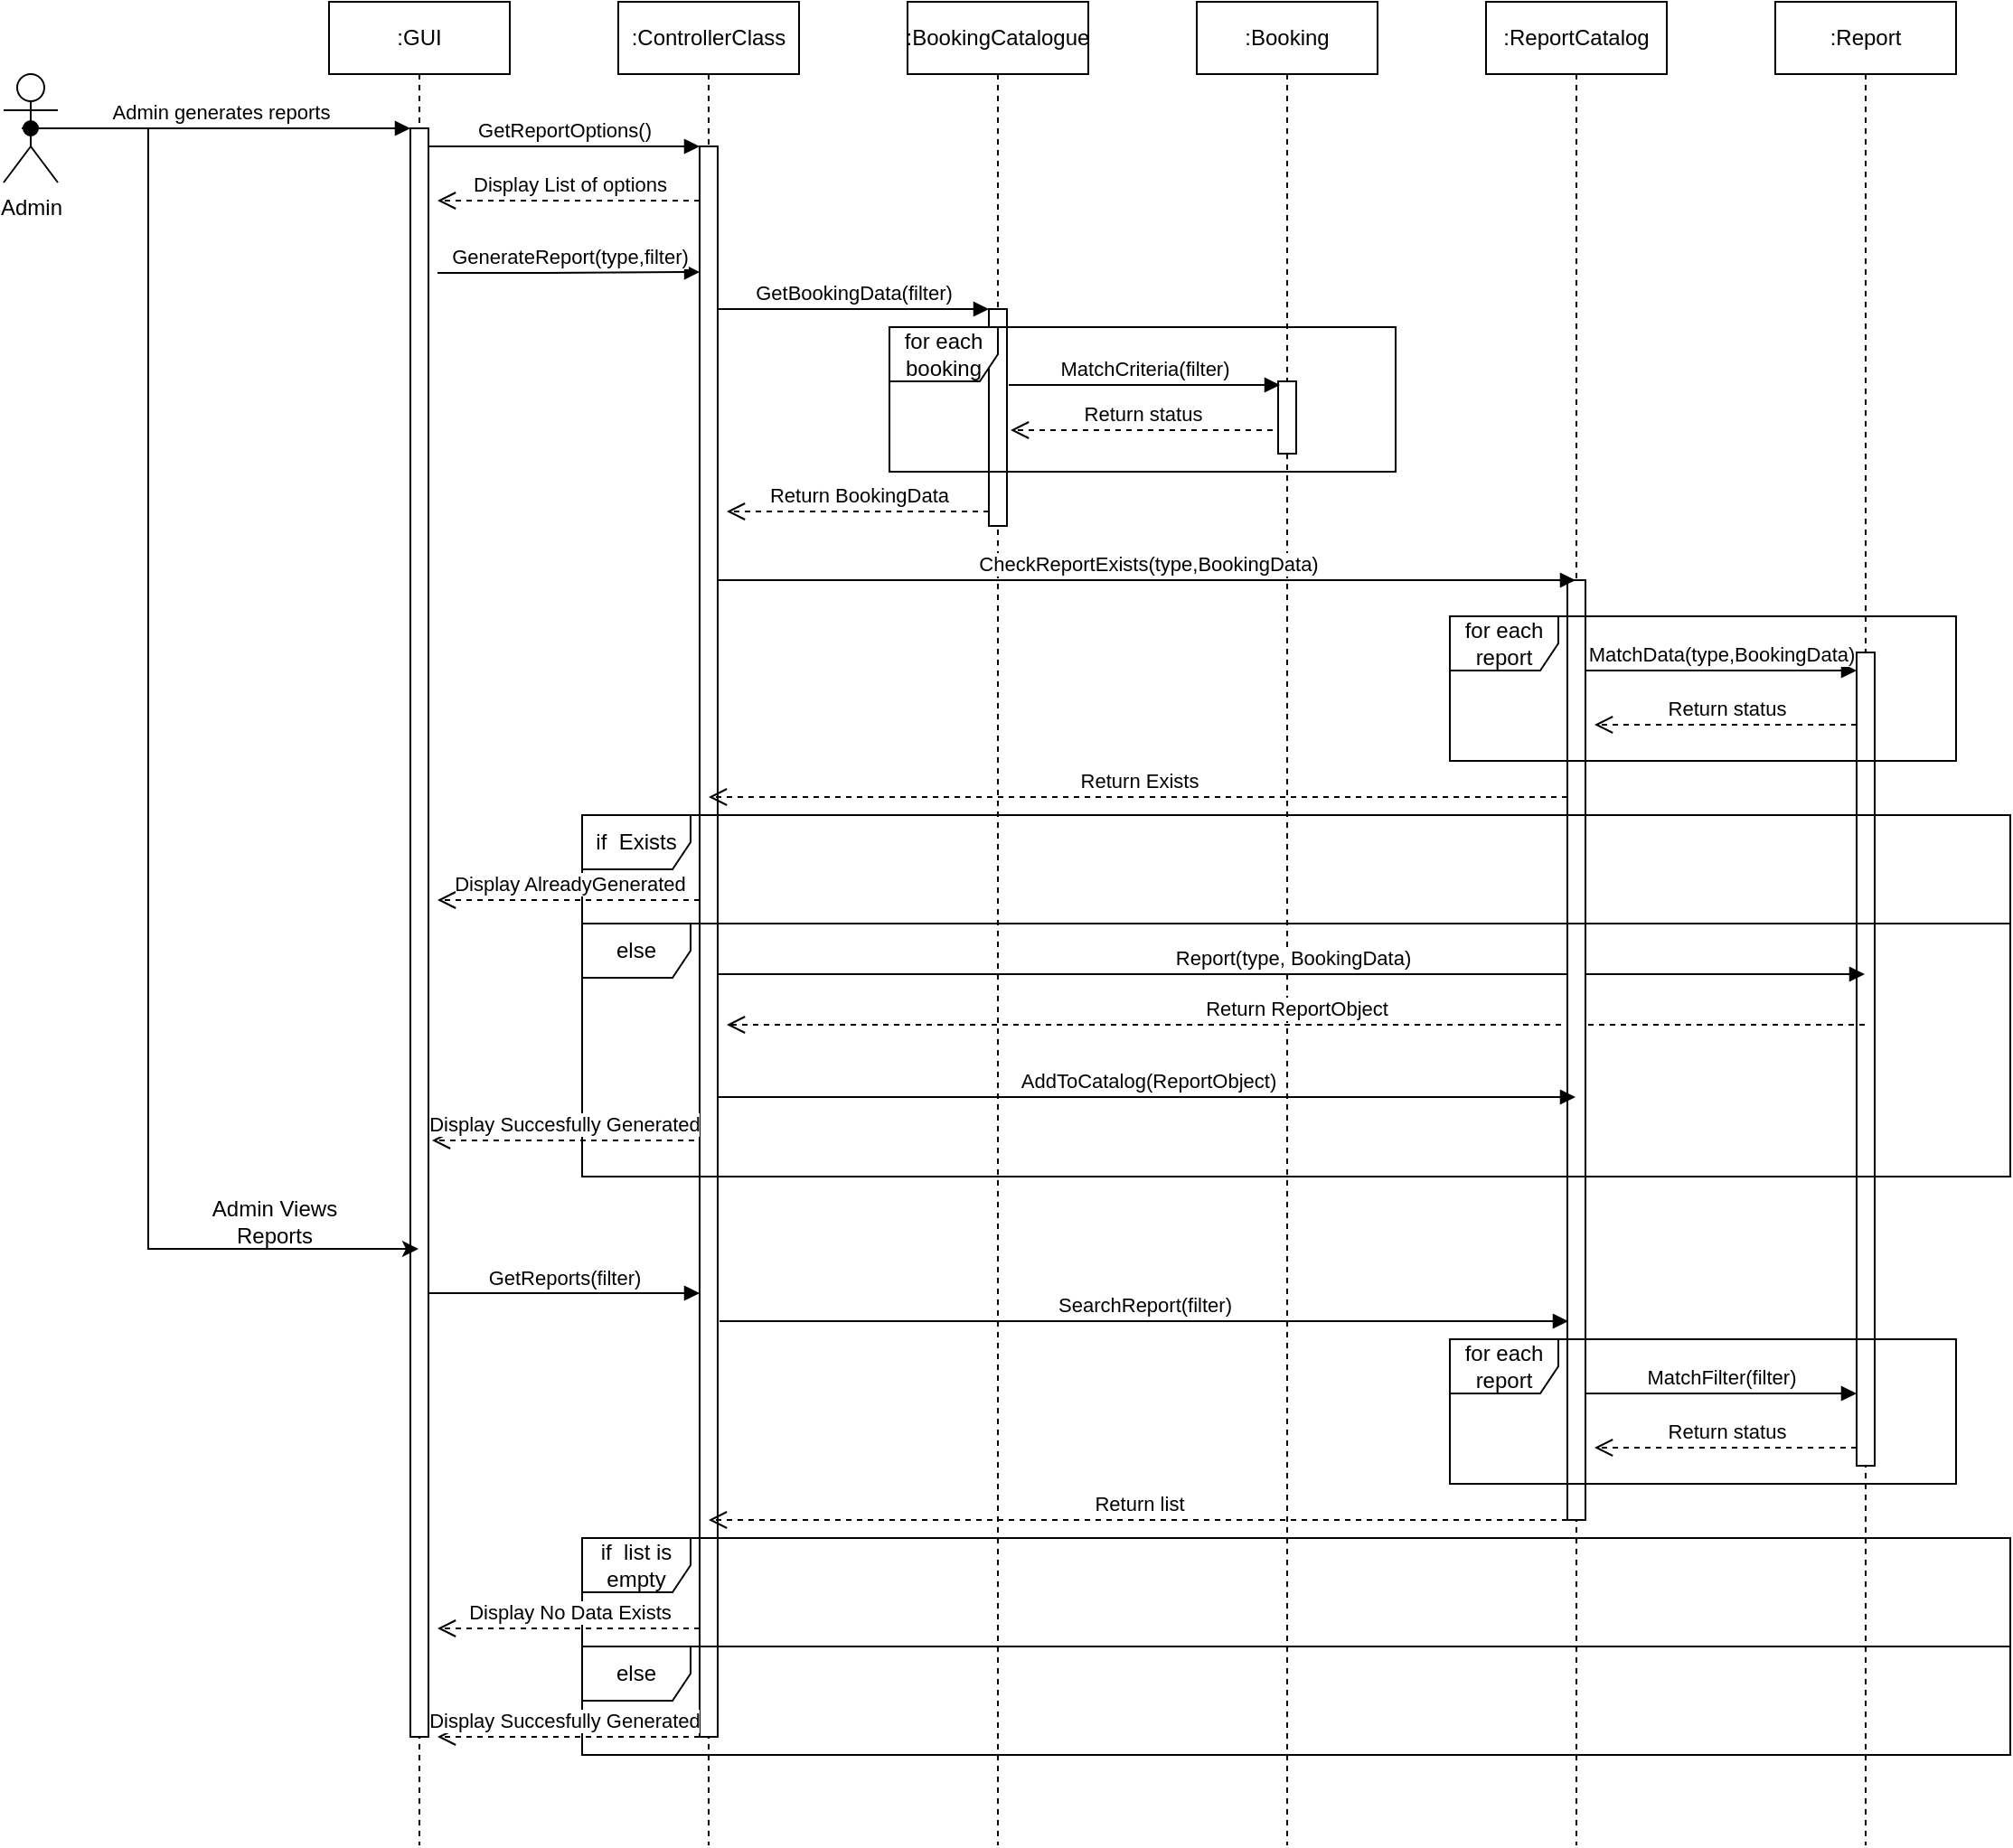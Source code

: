 <mxfile version="28.2.7">
  <diagram name="Page-1" id="2YBvvXClWsGukQMizWep">
    <mxGraphModel grid="1" page="1" gridSize="10" guides="1" tooltips="1" connect="1" arrows="1" fold="1" pageScale="1" pageWidth="850" pageHeight="1100" math="0" shadow="0">
      <root>
        <mxCell id="0" />
        <mxCell id="1" parent="0" />
        <mxCell id="aM9ryv3xv72pqoxQDRHE-1" value=":GUI" style="shape=umlLifeline;perimeter=lifelinePerimeter;whiteSpace=wrap;html=1;container=0;dropTarget=0;collapsible=0;recursiveResize=0;outlineConnect=0;portConstraint=eastwest;newEdgeStyle={&quot;edgeStyle&quot;:&quot;elbowEdgeStyle&quot;,&quot;elbow&quot;:&quot;vertical&quot;,&quot;curved&quot;:0,&quot;rounded&quot;:0};" vertex="1" parent="1">
          <mxGeometry x="60" y="40" width="100" height="1020" as="geometry" />
        </mxCell>
        <mxCell id="aM9ryv3xv72pqoxQDRHE-2" value="" style="html=1;points=[];perimeter=orthogonalPerimeter;outlineConnect=0;targetShapes=umlLifeline;portConstraint=eastwest;newEdgeStyle={&quot;edgeStyle&quot;:&quot;elbowEdgeStyle&quot;,&quot;elbow&quot;:&quot;vertical&quot;,&quot;curved&quot;:0,&quot;rounded&quot;:0};" vertex="1" parent="aM9ryv3xv72pqoxQDRHE-1">
          <mxGeometry x="45" y="70" width="10" height="890" as="geometry" />
        </mxCell>
        <mxCell id="aM9ryv3xv72pqoxQDRHE-5" value=":ControllerClass" style="shape=umlLifeline;perimeter=lifelinePerimeter;whiteSpace=wrap;html=1;container=0;dropTarget=0;collapsible=0;recursiveResize=0;outlineConnect=0;portConstraint=eastwest;newEdgeStyle={&quot;edgeStyle&quot;:&quot;elbowEdgeStyle&quot;,&quot;elbow&quot;:&quot;vertical&quot;,&quot;curved&quot;:0,&quot;rounded&quot;:0};" vertex="1" parent="1">
          <mxGeometry x="220" y="40" width="100" height="1020" as="geometry" />
        </mxCell>
        <mxCell id="aM9ryv3xv72pqoxQDRHE-6" value="" style="html=1;points=[];perimeter=orthogonalPerimeter;outlineConnect=0;targetShapes=umlLifeline;portConstraint=eastwest;newEdgeStyle={&quot;edgeStyle&quot;:&quot;elbowEdgeStyle&quot;,&quot;elbow&quot;:&quot;vertical&quot;,&quot;curved&quot;:0,&quot;rounded&quot;:0};" vertex="1" parent="aM9ryv3xv72pqoxQDRHE-5">
          <mxGeometry x="45" y="80" width="10" height="880" as="geometry" />
        </mxCell>
        <mxCell id="aM9ryv3xv72pqoxQDRHE-7" value="GetReportOptions()" style="html=1;verticalAlign=bottom;endArrow=block;edgeStyle=elbowEdgeStyle;elbow=horizontal;curved=0;rounded=0;" edge="1" parent="1" source="aM9ryv3xv72pqoxQDRHE-2" target="aM9ryv3xv72pqoxQDRHE-6">
          <mxGeometry relative="1" as="geometry">
            <mxPoint x="195" y="130" as="sourcePoint" />
            <Array as="points">
              <mxPoint x="180" y="120" />
            </Array>
          </mxGeometry>
        </mxCell>
        <mxCell id="aM9ryv3xv72pqoxQDRHE-8" value="Display List of options" style="html=1;verticalAlign=bottom;endArrow=open;dashed=1;endSize=8;edgeStyle=elbowEdgeStyle;elbow=vertical;curved=0;rounded=0;" edge="1" parent="1">
          <mxGeometry relative="1" as="geometry">
            <mxPoint x="120" y="150" as="targetPoint" />
            <Array as="points">
              <mxPoint x="190" y="150" />
            </Array>
            <mxPoint x="265" y="150" as="sourcePoint" />
            <mxPoint as="offset" />
          </mxGeometry>
        </mxCell>
        <mxCell id="MtucEvK7TMKTo4AZey4x-1" value="GenerateReport(type,filter)" style="html=1;verticalAlign=bottom;endArrow=block;edgeStyle=elbowEdgeStyle;elbow=horizontal;curved=0;rounded=0;" edge="1" parent="1">
          <mxGeometry relative="1" as="geometry">
            <mxPoint x="120" y="190" as="sourcePoint" />
            <Array as="points">
              <mxPoint x="180" y="189.5" />
            </Array>
            <mxPoint x="265" y="189.5" as="targetPoint" />
          </mxGeometry>
        </mxCell>
        <mxCell id="MtucEvK7TMKTo4AZey4x-2" value=":BookingCatalogue" style="shape=umlLifeline;perimeter=lifelinePerimeter;whiteSpace=wrap;html=1;container=0;dropTarget=0;collapsible=0;recursiveResize=0;outlineConnect=0;portConstraint=eastwest;newEdgeStyle={&quot;edgeStyle&quot;:&quot;elbowEdgeStyle&quot;,&quot;elbow&quot;:&quot;vertical&quot;,&quot;curved&quot;:0,&quot;rounded&quot;:0};" vertex="1" parent="1">
          <mxGeometry x="380" y="40" width="100" height="1020" as="geometry" />
        </mxCell>
        <mxCell id="MtucEvK7TMKTo4AZey4x-3" value="" style="html=1;points=[];perimeter=orthogonalPerimeter;outlineConnect=0;targetShapes=umlLifeline;portConstraint=eastwest;newEdgeStyle={&quot;edgeStyle&quot;:&quot;elbowEdgeStyle&quot;,&quot;elbow&quot;:&quot;vertical&quot;,&quot;curved&quot;:0,&quot;rounded&quot;:0};" vertex="1" parent="MtucEvK7TMKTo4AZey4x-2">
          <mxGeometry x="45" y="170" width="10" height="120" as="geometry" />
        </mxCell>
        <mxCell id="MtucEvK7TMKTo4AZey4x-4" value=":Booking" style="shape=umlLifeline;perimeter=lifelinePerimeter;whiteSpace=wrap;html=1;container=0;dropTarget=0;collapsible=0;recursiveResize=0;outlineConnect=0;portConstraint=eastwest;newEdgeStyle={&quot;edgeStyle&quot;:&quot;elbowEdgeStyle&quot;,&quot;elbow&quot;:&quot;vertical&quot;,&quot;curved&quot;:0,&quot;rounded&quot;:0};" vertex="1" parent="1">
          <mxGeometry x="540" y="40" width="100" height="1020" as="geometry" />
        </mxCell>
        <mxCell id="MtucEvK7TMKTo4AZey4x-5" value="" style="html=1;points=[];perimeter=orthogonalPerimeter;outlineConnect=0;targetShapes=umlLifeline;portConstraint=eastwest;newEdgeStyle={&quot;edgeStyle&quot;:&quot;elbowEdgeStyle&quot;,&quot;elbow&quot;:&quot;vertical&quot;,&quot;curved&quot;:0,&quot;rounded&quot;:0};" vertex="1" parent="MtucEvK7TMKTo4AZey4x-4">
          <mxGeometry x="45" y="210" width="10" height="40" as="geometry" />
        </mxCell>
        <mxCell id="MtucEvK7TMKTo4AZey4x-6" value="GetBookingData(filter)" style="html=1;verticalAlign=bottom;endArrow=block;edgeStyle=elbowEdgeStyle;elbow=horizontal;curved=0;rounded=0;" edge="1" parent="1">
          <mxGeometry relative="1" as="geometry">
            <mxPoint x="275" y="210" as="sourcePoint" />
            <Array as="points">
              <mxPoint x="340" y="210" />
            </Array>
            <mxPoint x="425" y="210" as="targetPoint" />
          </mxGeometry>
        </mxCell>
        <mxCell id="MtucEvK7TMKTo4AZey4x-7" value="MatchCriteria(filter)" style="html=1;verticalAlign=bottom;endArrow=block;edgeStyle=elbowEdgeStyle;elbow=horizontal;curved=0;rounded=0;" edge="1" parent="1">
          <mxGeometry relative="1" as="geometry">
            <mxPoint x="436" y="252" as="sourcePoint" />
            <Array as="points">
              <mxPoint x="501" y="252" />
            </Array>
            <mxPoint x="586" y="252" as="targetPoint" />
          </mxGeometry>
        </mxCell>
        <mxCell id="MtucEvK7TMKTo4AZey4x-9" value="Return status" style="html=1;verticalAlign=bottom;endArrow=open;dashed=1;endSize=8;edgeStyle=elbowEdgeStyle;elbow=vertical;curved=0;rounded=0;" edge="1" parent="1">
          <mxGeometry relative="1" as="geometry">
            <mxPoint x="437" y="277" as="targetPoint" />
            <Array as="points">
              <mxPoint x="507" y="277" />
            </Array>
            <mxPoint x="582" y="277" as="sourcePoint" />
            <mxPoint as="offset" />
          </mxGeometry>
        </mxCell>
        <mxCell id="MtucEvK7TMKTo4AZey4x-10" value="Return BookingData" style="html=1;verticalAlign=bottom;endArrow=open;dashed=1;endSize=8;edgeStyle=elbowEdgeStyle;elbow=vertical;curved=0;rounded=0;" edge="1" parent="1">
          <mxGeometry relative="1" as="geometry">
            <mxPoint x="280" y="322" as="targetPoint" />
            <Array as="points">
              <mxPoint x="350" y="322" />
            </Array>
            <mxPoint x="425" y="322" as="sourcePoint" />
            <mxPoint as="offset" />
          </mxGeometry>
        </mxCell>
        <mxCell id="MtucEvK7TMKTo4AZey4x-11" value="for each booking" style="shape=umlFrame;whiteSpace=wrap;html=1;pointerEvents=0;" vertex="1" parent="1">
          <mxGeometry x="370" y="220" width="280" height="80" as="geometry" />
        </mxCell>
        <mxCell id="MtucEvK7TMKTo4AZey4x-12" value=":Report" style="shape=umlLifeline;perimeter=lifelinePerimeter;whiteSpace=wrap;html=1;container=0;dropTarget=0;collapsible=0;recursiveResize=0;outlineConnect=0;portConstraint=eastwest;newEdgeStyle={&quot;edgeStyle&quot;:&quot;elbowEdgeStyle&quot;,&quot;elbow&quot;:&quot;vertical&quot;,&quot;curved&quot;:0,&quot;rounded&quot;:0};" vertex="1" parent="1">
          <mxGeometry x="860" y="40" width="100" height="1020" as="geometry" />
        </mxCell>
        <mxCell id="MtucEvK7TMKTo4AZey4x-13" value="" style="html=1;points=[];perimeter=orthogonalPerimeter;outlineConnect=0;targetShapes=umlLifeline;portConstraint=eastwest;newEdgeStyle={&quot;edgeStyle&quot;:&quot;elbowEdgeStyle&quot;,&quot;elbow&quot;:&quot;vertical&quot;,&quot;curved&quot;:0,&quot;rounded&quot;:0};" vertex="1" parent="MtucEvK7TMKTo4AZey4x-12">
          <mxGeometry x="45" y="360" width="10" height="450" as="geometry" />
        </mxCell>
        <mxCell id="MtucEvK7TMKTo4AZey4x-14" value="Report(type, BookingData)" style="html=1;verticalAlign=bottom;endArrow=block;edgeStyle=elbowEdgeStyle;elbow=horizontal;curved=0;rounded=0;" edge="1" parent="1">
          <mxGeometry relative="1" as="geometry">
            <mxPoint x="275" y="578" as="sourcePoint" />
            <Array as="points">
              <mxPoint x="340" y="578" />
            </Array>
            <mxPoint x="909.5" y="578" as="targetPoint" />
          </mxGeometry>
        </mxCell>
        <mxCell id="MtucEvK7TMKTo4AZey4x-15" value="Return ReportObject" style="html=1;verticalAlign=bottom;endArrow=open;dashed=1;endSize=8;edgeStyle=elbowEdgeStyle;elbow=vertical;curved=0;rounded=0;" edge="1" parent="1">
          <mxGeometry relative="1" as="geometry">
            <mxPoint x="280" y="606" as="targetPoint" />
            <Array as="points">
              <mxPoint x="670" y="606" />
            </Array>
            <mxPoint x="909.5" y="606" as="sourcePoint" />
            <mxPoint as="offset" />
          </mxGeometry>
        </mxCell>
        <mxCell id="MtucEvK7TMKTo4AZey4x-16" value=":ReportCatalog" style="shape=umlLifeline;perimeter=lifelinePerimeter;whiteSpace=wrap;html=1;container=0;dropTarget=0;collapsible=0;recursiveResize=0;outlineConnect=0;portConstraint=eastwest;newEdgeStyle={&quot;edgeStyle&quot;:&quot;elbowEdgeStyle&quot;,&quot;elbow&quot;:&quot;vertical&quot;,&quot;curved&quot;:0,&quot;rounded&quot;:0};" vertex="1" parent="1">
          <mxGeometry x="700" y="40" width="100" height="1020" as="geometry" />
        </mxCell>
        <mxCell id="MtucEvK7TMKTo4AZey4x-17" value="" style="html=1;points=[];perimeter=orthogonalPerimeter;outlineConnect=0;targetShapes=umlLifeline;portConstraint=eastwest;newEdgeStyle={&quot;edgeStyle&quot;:&quot;elbowEdgeStyle&quot;,&quot;elbow&quot;:&quot;vertical&quot;,&quot;curved&quot;:0,&quot;rounded&quot;:0};" vertex="1" parent="MtucEvK7TMKTo4AZey4x-16">
          <mxGeometry x="45" y="320" width="10" height="520" as="geometry" />
        </mxCell>
        <mxCell id="MtucEvK7TMKTo4AZey4x-18" value="AddToCatalog(ReportObject)" style="html=1;verticalAlign=bottom;endArrow=block;edgeStyle=elbowEdgeStyle;elbow=horizontal;curved=0;rounded=0;" edge="1" parent="1">
          <mxGeometry relative="1" as="geometry">
            <mxPoint x="275" y="646" as="sourcePoint" />
            <Array as="points">
              <mxPoint x="385" y="646" />
            </Array>
            <mxPoint x="749.5" y="646" as="targetPoint" />
          </mxGeometry>
        </mxCell>
        <mxCell id="MtucEvK7TMKTo4AZey4x-30" style="edgeStyle=orthogonalEdgeStyle;rounded=0;orthogonalLoop=1;jettySize=auto;html=1;" edge="1" parent="1" target="aM9ryv3xv72pqoxQDRHE-1">
          <mxGeometry relative="1" as="geometry">
            <mxPoint x="20" y="730" as="targetPoint" />
            <mxPoint x="-110" y="110" as="sourcePoint" />
            <Array as="points">
              <mxPoint x="-40" y="110" />
              <mxPoint x="-40" y="730" />
            </Array>
          </mxGeometry>
        </mxCell>
        <mxCell id="MtucEvK7TMKTo4AZey4x-19" value="Admin" style="shape=umlActor;verticalLabelPosition=bottom;verticalAlign=top;html=1;" vertex="1" parent="1">
          <mxGeometry x="-120" y="80" width="30" height="60" as="geometry" />
        </mxCell>
        <mxCell id="aM9ryv3xv72pqoxQDRHE-3" value="Admin generates reports" style="html=1;verticalAlign=bottom;startArrow=oval;endArrow=block;startSize=8;edgeStyle=elbowEdgeStyle;elbow=vertical;curved=0;rounded=0;exitX=0.5;exitY=0.5;exitDx=0;exitDy=0;exitPerimeter=0;" edge="1" parent="1" target="aM9ryv3xv72pqoxQDRHE-2" source="MtucEvK7TMKTo4AZey4x-19">
          <mxGeometry relative="1" as="geometry">
            <mxPoint x="45" y="110" as="sourcePoint" />
          </mxGeometry>
        </mxCell>
        <mxCell id="MtucEvK7TMKTo4AZey4x-21" value="CheckReportExists(type,BookingData)" style="html=1;verticalAlign=bottom;endArrow=block;edgeStyle=elbowEdgeStyle;elbow=horizontal;curved=0;rounded=0;" edge="1" parent="1" target="MtucEvK7TMKTo4AZey4x-16">
          <mxGeometry relative="1" as="geometry">
            <mxPoint x="275" y="360" as="sourcePoint" />
            <Array as="points">
              <mxPoint x="340" y="360" />
            </Array>
            <mxPoint x="425" y="360" as="targetPoint" />
          </mxGeometry>
        </mxCell>
        <mxCell id="MtucEvK7TMKTo4AZey4x-22" value="for each report" style="shape=umlFrame;whiteSpace=wrap;html=1;pointerEvents=0;" vertex="1" parent="1">
          <mxGeometry x="680" y="380" width="280" height="80" as="geometry" />
        </mxCell>
        <mxCell id="MtucEvK7TMKTo4AZey4x-23" value="MatchData(type,BookingData)" style="html=1;verticalAlign=bottom;endArrow=block;edgeStyle=elbowEdgeStyle;elbow=horizontal;curved=0;rounded=0;" edge="1" parent="1">
          <mxGeometry relative="1" as="geometry">
            <mxPoint x="755" y="410" as="sourcePoint" />
            <Array as="points">
              <mxPoint x="820" y="410" />
            </Array>
            <mxPoint x="905" y="410" as="targetPoint" />
          </mxGeometry>
        </mxCell>
        <mxCell id="MtucEvK7TMKTo4AZey4x-24" value="Return status" style="html=1;verticalAlign=bottom;endArrow=open;dashed=1;endSize=8;edgeStyle=elbowEdgeStyle;elbow=vertical;curved=0;rounded=0;" edge="1" parent="1">
          <mxGeometry relative="1" as="geometry">
            <mxPoint x="760" y="440" as="targetPoint" />
            <Array as="points">
              <mxPoint x="830" y="440" />
            </Array>
            <mxPoint x="905" y="440" as="sourcePoint" />
            <mxPoint as="offset" />
          </mxGeometry>
        </mxCell>
        <mxCell id="MtucEvK7TMKTo4AZey4x-25" value="Return Exists" style="html=1;verticalAlign=bottom;endArrow=open;dashed=1;endSize=8;edgeStyle=elbowEdgeStyle;elbow=vertical;curved=0;rounded=0;" edge="1" parent="1" source="MtucEvK7TMKTo4AZey4x-17" target="aM9ryv3xv72pqoxQDRHE-5">
          <mxGeometry relative="1" as="geometry">
            <mxPoint x="395" y="480" as="targetPoint" />
            <Array as="points">
              <mxPoint x="465" y="480" />
            </Array>
            <mxPoint x="540" y="480" as="sourcePoint" />
            <mxPoint as="offset" />
          </mxGeometry>
        </mxCell>
        <mxCell id="MtucEvK7TMKTo4AZey4x-26" value="if&amp;nbsp; Exists" style="shape=umlFrame;whiteSpace=wrap;html=1;pointerEvents=0;" vertex="1" parent="1">
          <mxGeometry x="200" y="490" width="790" height="60" as="geometry" />
        </mxCell>
        <mxCell id="MtucEvK7TMKTo4AZey4x-27" value="else" style="shape=umlFrame;whiteSpace=wrap;html=1;pointerEvents=0;" vertex="1" parent="1">
          <mxGeometry x="200" y="550" width="790" height="140" as="geometry" />
        </mxCell>
        <mxCell id="MtucEvK7TMKTo4AZey4x-28" value="Display AlreadyGenerated" style="html=1;verticalAlign=bottom;endArrow=open;dashed=1;endSize=8;edgeStyle=elbowEdgeStyle;elbow=vertical;curved=0;rounded=0;" edge="1" parent="1">
          <mxGeometry relative="1" as="geometry">
            <mxPoint x="120" y="537" as="targetPoint" />
            <Array as="points">
              <mxPoint x="190" y="537" />
            </Array>
            <mxPoint x="265" y="537" as="sourcePoint" />
            <mxPoint as="offset" />
          </mxGeometry>
        </mxCell>
        <mxCell id="MtucEvK7TMKTo4AZey4x-29" value="Display Succesfully Generated" style="html=1;verticalAlign=bottom;endArrow=open;dashed=1;endSize=8;edgeStyle=elbowEdgeStyle;elbow=vertical;curved=0;rounded=0;" edge="1" parent="1">
          <mxGeometry relative="1" as="geometry">
            <mxPoint x="117" y="670" as="targetPoint" />
            <Array as="points">
              <mxPoint x="187" y="670" />
            </Array>
            <mxPoint x="262" y="670" as="sourcePoint" />
            <mxPoint as="offset" />
          </mxGeometry>
        </mxCell>
        <mxCell id="MtucEvK7TMKTo4AZey4x-32" value="Admin Views Reports" style="text;html=1;whiteSpace=wrap;strokeColor=none;fillColor=none;align=center;verticalAlign=middle;rounded=0;" vertex="1" parent="1">
          <mxGeometry x="-20" y="700" width="100" height="30" as="geometry" />
        </mxCell>
        <mxCell id="MtucEvK7TMKTo4AZey4x-33" value="GetReports(filter)" style="html=1;verticalAlign=bottom;endArrow=block;edgeStyle=elbowEdgeStyle;elbow=horizontal;curved=0;rounded=0;" edge="1" parent="1">
          <mxGeometry relative="1" as="geometry">
            <mxPoint x="115" y="754.5" as="sourcePoint" />
            <Array as="points">
              <mxPoint x="180" y="754.5" />
            </Array>
            <mxPoint x="265" y="754.5" as="targetPoint" />
          </mxGeometry>
        </mxCell>
        <mxCell id="MtucEvK7TMKTo4AZey4x-34" value="SearchReport(filter)" style="html=1;verticalAlign=bottom;endArrow=block;edgeStyle=elbowEdgeStyle;elbow=horizontal;curved=0;rounded=0;" edge="1" parent="1">
          <mxGeometry relative="1" as="geometry">
            <mxPoint x="276" y="770" as="sourcePoint" />
            <Array as="points">
              <mxPoint x="341" y="770" />
            </Array>
            <mxPoint x="745.5" y="770" as="targetPoint" />
          </mxGeometry>
        </mxCell>
        <mxCell id="MtucEvK7TMKTo4AZey4x-35" value="for each report" style="shape=umlFrame;whiteSpace=wrap;html=1;pointerEvents=0;" vertex="1" parent="1">
          <mxGeometry x="680" y="780" width="280" height="80" as="geometry" />
        </mxCell>
        <mxCell id="MtucEvK7TMKTo4AZey4x-36" value="MatchFilter(filter)" style="html=1;verticalAlign=bottom;endArrow=block;edgeStyle=elbowEdgeStyle;elbow=vertical;curved=0;rounded=0;" edge="1" parent="1">
          <mxGeometry relative="1" as="geometry">
            <mxPoint x="755" y="810" as="sourcePoint" />
            <Array as="points">
              <mxPoint x="820" y="810" />
            </Array>
            <mxPoint x="905" y="810" as="targetPoint" />
          </mxGeometry>
        </mxCell>
        <mxCell id="MtucEvK7TMKTo4AZey4x-37" value="Return status" style="html=1;verticalAlign=bottom;endArrow=open;dashed=1;endSize=8;edgeStyle=elbowEdgeStyle;elbow=vertical;curved=0;rounded=0;" edge="1" parent="1">
          <mxGeometry relative="1" as="geometry">
            <mxPoint x="760" y="840" as="targetPoint" />
            <Array as="points">
              <mxPoint x="830" y="840" />
            </Array>
            <mxPoint x="905" y="840" as="sourcePoint" />
            <mxPoint as="offset" />
          </mxGeometry>
        </mxCell>
        <mxCell id="MtucEvK7TMKTo4AZey4x-41" value="Return list" style="html=1;verticalAlign=bottom;endArrow=open;dashed=1;endSize=8;edgeStyle=elbowEdgeStyle;elbow=vertical;curved=0;rounded=0;" edge="1" parent="1">
          <mxGeometry relative="1" as="geometry">
            <mxPoint x="270" y="880" as="targetPoint" />
            <Array as="points">
              <mxPoint x="465" y="880" />
            </Array>
            <mxPoint x="745" y="880" as="sourcePoint" />
            <mxPoint as="offset" />
          </mxGeometry>
        </mxCell>
        <mxCell id="MtucEvK7TMKTo4AZey4x-42" value="if&amp;nbsp; list is empty" style="shape=umlFrame;whiteSpace=wrap;html=1;pointerEvents=0;" vertex="1" parent="1">
          <mxGeometry x="200" y="890" width="790" height="60" as="geometry" />
        </mxCell>
        <mxCell id="MtucEvK7TMKTo4AZey4x-43" value="else" style="shape=umlFrame;whiteSpace=wrap;html=1;pointerEvents=0;" vertex="1" parent="1">
          <mxGeometry x="200" y="950" width="790" height="60" as="geometry" />
        </mxCell>
        <mxCell id="MtucEvK7TMKTo4AZey4x-44" value="Display No Data Exists" style="html=1;verticalAlign=bottom;endArrow=open;dashed=1;endSize=8;edgeStyle=elbowEdgeStyle;elbow=vertical;curved=0;rounded=0;" edge="1" parent="1">
          <mxGeometry relative="1" as="geometry">
            <mxPoint x="120" y="940" as="targetPoint" />
            <Array as="points">
              <mxPoint x="190" y="940" />
            </Array>
            <mxPoint x="265" y="940" as="sourcePoint" />
            <mxPoint as="offset" />
          </mxGeometry>
        </mxCell>
        <mxCell id="MtucEvK7TMKTo4AZey4x-45" value="Display Succesfully Generated" style="html=1;verticalAlign=bottom;endArrow=open;dashed=1;endSize=8;edgeStyle=elbowEdgeStyle;elbow=vertical;curved=0;rounded=0;" edge="1" parent="1">
          <mxGeometry x="0.035" relative="1" as="geometry">
            <mxPoint x="120" y="1000" as="targetPoint" />
            <Array as="points" />
            <mxPoint x="265" y="1000" as="sourcePoint" />
            <mxPoint as="offset" />
          </mxGeometry>
        </mxCell>
      </root>
    </mxGraphModel>
  </diagram>
</mxfile>
